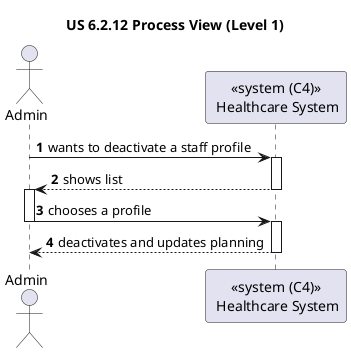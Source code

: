 @startuml
'https://plantuml.com/sequence-diagram

title "US 6.2.12 Process View (Level 1)"

autonumber

actor Admin
participant "<<system (C4)>>\n Healthcare System" as SYS

Admin -> SYS : wants to deactivate a staff profile
activate SYS

SYS --> Admin : shows list
deactivate SYS
activate Admin

Admin -> SYS : chooses a profile
deactivate Admin
activate SYS

SYS --> Admin : deactivates and updates planning
deactivate SYS

@enduml